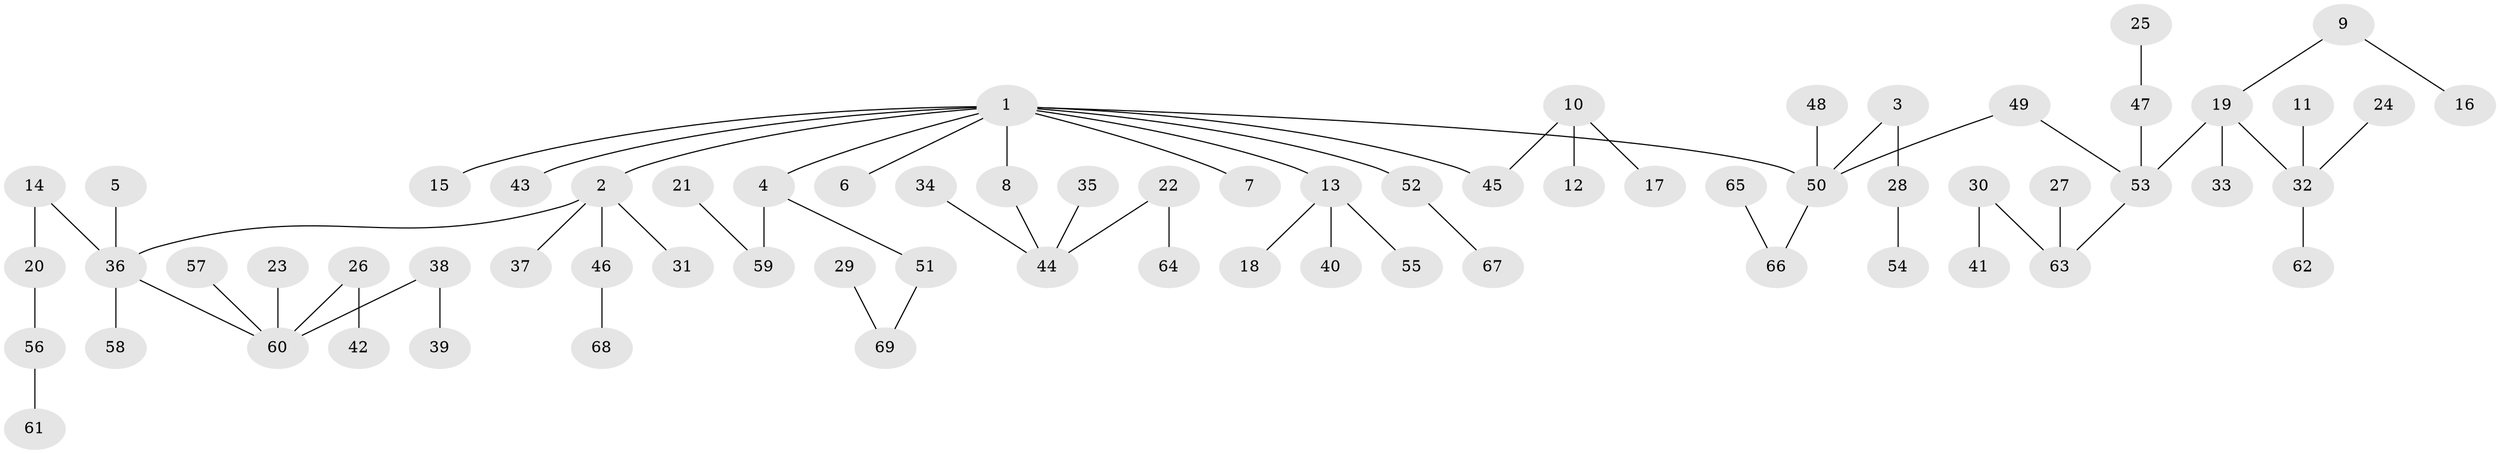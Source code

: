 // original degree distribution, {7: 0.014598540145985401, 5: 0.043795620437956206, 3: 0.08759124087591241, 1: 0.46715328467153283, 4: 0.051094890510948905, 2: 0.32116788321167883, 6: 0.014598540145985401}
// Generated by graph-tools (version 1.1) at 2025/26/03/09/25 03:26:32]
// undirected, 69 vertices, 68 edges
graph export_dot {
graph [start="1"]
  node [color=gray90,style=filled];
  1;
  2;
  3;
  4;
  5;
  6;
  7;
  8;
  9;
  10;
  11;
  12;
  13;
  14;
  15;
  16;
  17;
  18;
  19;
  20;
  21;
  22;
  23;
  24;
  25;
  26;
  27;
  28;
  29;
  30;
  31;
  32;
  33;
  34;
  35;
  36;
  37;
  38;
  39;
  40;
  41;
  42;
  43;
  44;
  45;
  46;
  47;
  48;
  49;
  50;
  51;
  52;
  53;
  54;
  55;
  56;
  57;
  58;
  59;
  60;
  61;
  62;
  63;
  64;
  65;
  66;
  67;
  68;
  69;
  1 -- 2 [weight=1.0];
  1 -- 4 [weight=1.0];
  1 -- 6 [weight=1.0];
  1 -- 7 [weight=1.0];
  1 -- 8 [weight=1.0];
  1 -- 13 [weight=1.0];
  1 -- 15 [weight=1.0];
  1 -- 43 [weight=1.0];
  1 -- 45 [weight=1.0];
  1 -- 50 [weight=1.0];
  1 -- 52 [weight=1.0];
  2 -- 31 [weight=1.0];
  2 -- 36 [weight=1.0];
  2 -- 37 [weight=1.0];
  2 -- 46 [weight=1.0];
  3 -- 28 [weight=1.0];
  3 -- 50 [weight=1.0];
  4 -- 51 [weight=1.0];
  4 -- 59 [weight=1.0];
  5 -- 36 [weight=1.0];
  8 -- 44 [weight=1.0];
  9 -- 16 [weight=1.0];
  9 -- 19 [weight=1.0];
  10 -- 12 [weight=1.0];
  10 -- 17 [weight=1.0];
  10 -- 45 [weight=1.0];
  11 -- 32 [weight=1.0];
  13 -- 18 [weight=1.0];
  13 -- 40 [weight=1.0];
  13 -- 55 [weight=1.0];
  14 -- 20 [weight=1.0];
  14 -- 36 [weight=1.0];
  19 -- 32 [weight=1.0];
  19 -- 33 [weight=1.0];
  19 -- 53 [weight=1.0];
  20 -- 56 [weight=1.0];
  21 -- 59 [weight=1.0];
  22 -- 44 [weight=1.0];
  22 -- 64 [weight=1.0];
  23 -- 60 [weight=1.0];
  24 -- 32 [weight=1.0];
  25 -- 47 [weight=1.0];
  26 -- 42 [weight=1.0];
  26 -- 60 [weight=1.0];
  27 -- 63 [weight=1.0];
  28 -- 54 [weight=1.0];
  29 -- 69 [weight=1.0];
  30 -- 41 [weight=1.0];
  30 -- 63 [weight=1.0];
  32 -- 62 [weight=1.0];
  34 -- 44 [weight=1.0];
  35 -- 44 [weight=1.0];
  36 -- 58 [weight=1.0];
  36 -- 60 [weight=1.0];
  38 -- 39 [weight=1.0];
  38 -- 60 [weight=1.0];
  46 -- 68 [weight=1.0];
  47 -- 53 [weight=1.0];
  48 -- 50 [weight=1.0];
  49 -- 50 [weight=1.0];
  49 -- 53 [weight=1.0];
  50 -- 66 [weight=1.0];
  51 -- 69 [weight=1.0];
  52 -- 67 [weight=1.0];
  53 -- 63 [weight=1.0];
  56 -- 61 [weight=1.0];
  57 -- 60 [weight=1.0];
  65 -- 66 [weight=1.0];
}
